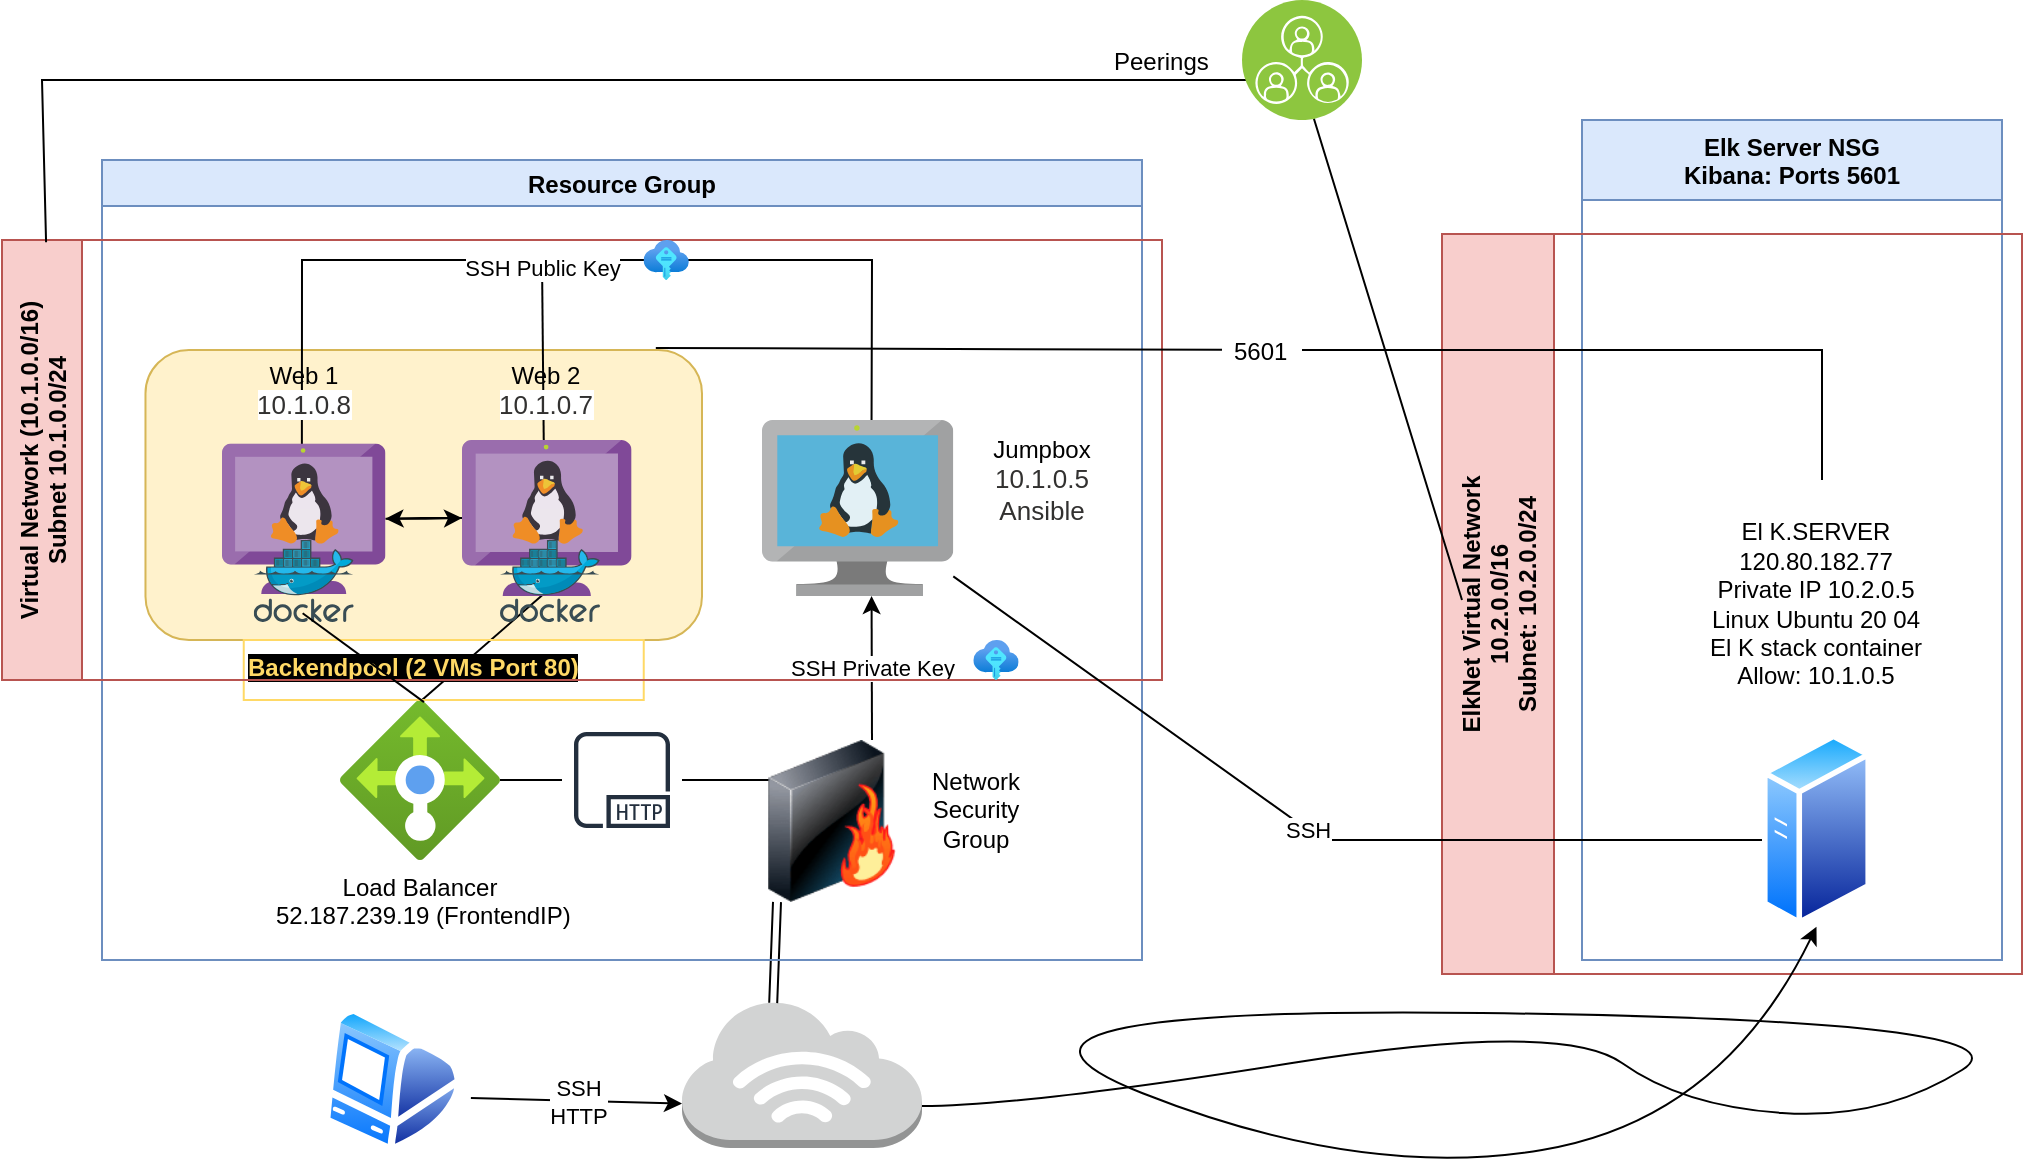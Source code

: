 <mxfile version="17.4.2" type="device"><diagram id="fv3-f9JxJ5rV30G--ZAc" name="Page-1"><mxGraphModel dx="1106" dy="782" grid="1" gridSize="10" guides="1" tooltips="1" connect="1" arrows="1" fold="1" page="1" pageScale="1" pageWidth="1100" pageHeight="850" background="#FFFFFF" math="0" shadow="0"><root><mxCell id="0"/><mxCell id="1" parent="0"/><mxCell id="eGXNOhGfmW83oCDnB_Ya-34" value="" style="rounded=1;whiteSpace=wrap;html=1;fillColor=#fff2cc;strokeColor=#d6b656;" parent="1" vertex="1"><mxGeometry x="121.74" y="185" width="278.26" height="145" as="geometry"/></mxCell><mxCell id="eGXNOhGfmW83oCDnB_Ya-1" value="" style="outlineConnect=0;dashed=0;verticalLabelPosition=bottom;verticalAlign=top;align=center;html=1;shape=mxgraph.aws3.internet_3;fillColor=#D2D3D3;gradientColor=none;" parent="1" vertex="1"><mxGeometry x="390" y="510" width="120" height="74" as="geometry"/></mxCell><mxCell id="eGXNOhGfmW83oCDnB_Ya-2" value="" style="aspect=fixed;perimeter=ellipsePerimeter;html=1;align=center;shadow=0;dashed=0;spacingTop=3;image;image=img/lib/active_directory/mac_client.svg;" parent="1" vertex="1"><mxGeometry x="210.44" y="513" width="69.56" height="74" as="geometry"/></mxCell><mxCell id="eGXNOhGfmW83oCDnB_Ya-3" value="" style="endArrow=classic;html=1;rounded=0;exitX=1.064;exitY=0.622;exitDx=0;exitDy=0;entryX=0;entryY=0.7;entryDx=0;entryDy=0;entryPerimeter=0;exitPerimeter=0;" parent="1" source="eGXNOhGfmW83oCDnB_Ya-2" target="eGXNOhGfmW83oCDnB_Ya-1" edge="1"><mxGeometry relative="1" as="geometry"><mxPoint x="340" y="400" as="sourcePoint"/><mxPoint x="450" y="590" as="targetPoint"/></mxGeometry></mxCell><mxCell id="eGXNOhGfmW83oCDnB_Ya-4" value="SSH&lt;br&gt;HTTP" style="edgeLabel;resizable=0;html=1;align=center;verticalAlign=middle;" parent="eGXNOhGfmW83oCDnB_Ya-3" connectable="0" vertex="1"><mxGeometry relative="1" as="geometry"/></mxCell><mxCell id="eGXNOhGfmW83oCDnB_Ya-8" value="" style="aspect=fixed;html=1;points=[];align=center;image;fontSize=12;image=img/lib/azure2/networking/Load_Balancers.svg;" parent="1" vertex="1"><mxGeometry x="219" y="360" width="80" height="80" as="geometry"/></mxCell><mxCell id="eGXNOhGfmW83oCDnB_Ya-12" value="" style="sketch=0;aspect=fixed;html=1;points=[];align=center;image;fontSize=12;image=img/lib/mscae/VM_Linux.svg;" parent="1" vertex="1"><mxGeometry x="430" y="220" width="95.65" height="88" as="geometry"/></mxCell><mxCell id="eGXNOhGfmW83oCDnB_Ya-24" value="" style="edgeStyle=orthogonalEdgeStyle;rounded=0;orthogonalLoop=1;jettySize=auto;html=1;" parent="1" source="eGXNOhGfmW83oCDnB_Ya-13" target="eGXNOhGfmW83oCDnB_Ya-14" edge="1"><mxGeometry relative="1" as="geometry"/></mxCell><mxCell id="eGXNOhGfmW83oCDnB_Ya-15" value="" style="shape=link;html=1;rounded=0;entryX=0.38;entryY=0.02;entryDx=0;entryDy=0;entryPerimeter=0;exitX=0.25;exitY=1;exitDx=0;exitDy=0;" parent="1" source="eGXNOhGfmW83oCDnB_Ya-7" target="eGXNOhGfmW83oCDnB_Ya-1" edge="1"><mxGeometry width="100" relative="1" as="geometry"><mxPoint x="240" y="400" as="sourcePoint"/><mxPoint x="340" y="400" as="targetPoint"/></mxGeometry></mxCell><mxCell id="eGXNOhGfmW83oCDnB_Ya-16" value="" style="endArrow=none;html=1;rounded=0;" parent="1" source="eGXNOhGfmW83oCDnB_Ya-8" edge="1"><mxGeometry width="50" height="50" relative="1" as="geometry"><mxPoint x="270" y="430" as="sourcePoint"/><mxPoint x="460" y="400" as="targetPoint"/></mxGeometry></mxCell><mxCell id="eGXNOhGfmW83oCDnB_Ya-7" value="" style="image;html=1;image=img/lib/clip_art/networking/Firewall-page1_128x128.png" parent="1" vertex="1"><mxGeometry x="410" y="380" width="110" height="81" as="geometry"/></mxCell><mxCell id="eGXNOhGfmW83oCDnB_Ya-18" value="" style="endArrow=none;html=1;rounded=0;entryX=0.489;entryY=0.894;entryDx=0;entryDy=0;entryPerimeter=0;exitX=0.525;exitY=0.013;exitDx=0;exitDy=0;exitPerimeter=0;startArrow=none;" parent="1" source="eGXNOhGfmW83oCDnB_Ya-53" target="eGXNOhGfmW83oCDnB_Ya-14" edge="1"><mxGeometry width="50" height="50" relative="1" as="geometry"><mxPoint x="160" y="350" as="sourcePoint"/><mxPoint x="320" y="380" as="targetPoint"/></mxGeometry></mxCell><mxCell id="eGXNOhGfmW83oCDnB_Ya-19" value="" style="endArrow=none;html=1;rounded=0;entryX=0.495;entryY=0.974;entryDx=0;entryDy=0;entryPerimeter=0;" parent="1" target="eGXNOhGfmW83oCDnB_Ya-13" edge="1"><mxGeometry width="50" height="50" relative="1" as="geometry"><mxPoint x="260" y="360" as="sourcePoint"/><mxPoint x="320" y="380" as="targetPoint"/></mxGeometry></mxCell><mxCell id="eGXNOhGfmW83oCDnB_Ya-23" value="" style="edgeStyle=orthogonalEdgeStyle;rounded=0;orthogonalLoop=1;jettySize=auto;html=1;" parent="1" source="eGXNOhGfmW83oCDnB_Ya-14" target="eGXNOhGfmW83oCDnB_Ya-13" edge="1"><mxGeometry relative="1" as="geometry"/></mxCell><mxCell id="eGXNOhGfmW83oCDnB_Ya-20" value="" style="endArrow=classic;html=1;rounded=0;" parent="1" edge="1"><mxGeometry relative="1" as="geometry"><mxPoint x="485" y="380" as="sourcePoint"/><mxPoint x="484.78" y="308" as="targetPoint"/></mxGeometry></mxCell><mxCell id="eGXNOhGfmW83oCDnB_Ya-21" value="SSH Private Key" style="edgeLabel;resizable=0;html=1;align=center;verticalAlign=middle;" parent="eGXNOhGfmW83oCDnB_Ya-20" connectable="0" vertex="1"><mxGeometry relative="1" as="geometry"/></mxCell><mxCell id="eGXNOhGfmW83oCDnB_Ya-32" value="Load Balancer&lt;br&gt;&amp;nbsp;52.187.239.19 (FrontendIP)" style="text;whiteSpace=wrap;html=1;align=center;" parent="1" vertex="1"><mxGeometry x="154" y="440" width="210" height="30" as="geometry"/></mxCell><mxCell id="eGXNOhGfmW83oCDnB_Ya-37" value="&lt;font color=&quot;#ffd966&quot;&gt;&lt;b style=&quot;background-color: rgb(0 , 0 , 0)&quot;&gt;Backendpool (2 VMs Port 80)&lt;/b&gt;&lt;/font&gt;" style="text;whiteSpace=wrap;html=1;fillColor=none;strokeColor=#FFD966;" parent="1" vertex="1"><mxGeometry x="170.87" y="330" width="200" height="30" as="geometry"/></mxCell><mxCell id="eGXNOhGfmW83oCDnB_Ya-40" value="" style="endArrow=none;html=1;rounded=0;entryX=0.281;entryY=0.379;entryDx=0;entryDy=0;entryPerimeter=0;" parent="1" target="eGXNOhGfmW83oCDnB_Ya-34" edge="1"><mxGeometry width="50" height="50" relative="1" as="geometry"><mxPoint x="484.78" y="220" as="sourcePoint"/><mxPoint x="200" y="140" as="targetPoint"/><Array as="points"><mxPoint x="485" y="140"/><mxPoint x="200" y="140"/></Array></mxGeometry></mxCell><mxCell id="eGXNOhGfmW83oCDnB_Ya-41" value="" style="endArrow=none;html=1;rounded=0;" parent="1" edge="1"><mxGeometry width="50" height="50" relative="1" as="geometry"><mxPoint x="320.87" y="230" as="sourcePoint"/><mxPoint x="320" y="140" as="targetPoint"/></mxGeometry></mxCell><mxCell id="eGXNOhGfmW83oCDnB_Ya-14" value="" style="sketch=0;aspect=fixed;html=1;points=[];align=center;image;fontSize=12;image=img/lib/mscae/VM_Linux_Non_Azure.svg;" parent="1" vertex="1"><mxGeometry x="160" y="231.8" width="81.74" height="75.2" as="geometry"/></mxCell><mxCell id="eGXNOhGfmW83oCDnB_Ya-13" value="" style="sketch=0;aspect=fixed;html=1;points=[];align=center;image;fontSize=12;image=img/lib/mscae/VM_Linux_Non_Azure.svg;" parent="1" vertex="1"><mxGeometry x="280" y="230" width="84.78" height="78" as="geometry"/></mxCell><mxCell id="eGXNOhGfmW83oCDnB_Ya-42" value="Jumpbox&lt;br&gt;&lt;span style=&quot;color: rgb(50 , 49 , 48) ; font-family: &amp;#34;az_ea_font&amp;#34; , &amp;#34;segoe ui&amp;#34; , &amp;#34;az_font&amp;#34; , , , &amp;#34;system-ui&amp;#34; , &amp;#34;roboto&amp;#34; , &amp;#34;oxygen&amp;#34; , &amp;#34;ubuntu&amp;#34; , &amp;#34;cantarell&amp;#34; , &amp;#34;open sans&amp;#34; , &amp;#34;helvetica neue&amp;#34; , sans-serif ; font-size: 13px ; background-color: rgb(255 , 255 , 255)&quot;&gt;10.1.0.5&lt;br&gt;Ansible&lt;br&gt;&lt;/span&gt;" style="text;html=1;strokeColor=none;fillColor=none;align=center;verticalAlign=middle;whiteSpace=wrap;rounded=0;" parent="1" vertex="1"><mxGeometry x="530" y="220" width="80" height="60" as="geometry"/></mxCell><mxCell id="eGXNOhGfmW83oCDnB_Ya-48" value="Resource Group" style="swimlane;fillColor=#dae8fc;strokeColor=#6c8ebf;" parent="1" vertex="1"><mxGeometry x="100" y="90" width="520" height="400" as="geometry"/></mxCell><mxCell id="eGXNOhGfmW83oCDnB_Ya-50" value="Network Security Group" style="text;html=1;strokeColor=none;fillColor=none;align=center;verticalAlign=middle;whiteSpace=wrap;rounded=0;" parent="eGXNOhGfmW83oCDnB_Ya-48" vertex="1"><mxGeometry x="406.99" y="310" width="60" height="30" as="geometry"/></mxCell><mxCell id="eGXNOhGfmW83oCDnB_Ya-55" value="" style="sketch=0;outlineConnect=0;fontColor=#232F3E;gradientColor=none;strokeColor=#232F3E;fillColor=#ffffff;dashed=0;verticalLabelPosition=bottom;verticalAlign=top;align=center;html=1;fontSize=12;fontStyle=0;aspect=fixed;shape=mxgraph.aws4.resourceIcon;resIcon=mxgraph.aws4.http_protocol;" parent="eGXNOhGfmW83oCDnB_Ya-48" vertex="1"><mxGeometry x="230" y="280" width="60" height="60" as="geometry"/></mxCell><mxCell id="eGXNOhGfmW83oCDnB_Ya-49" value="Virtual Network (10.1.0.0/16)&#10;Subnet 10.1.0.0/24" style="swimlane;horizontal=0;fillColor=#f8cecc;startSize=40;strokeColor=#b85450;" parent="1" vertex="1"><mxGeometry x="50" y="130" width="580" height="220" as="geometry"/></mxCell><mxCell id="eGXNOhGfmW83oCDnB_Ya-38" value="" style="aspect=fixed;html=1;points=[];align=center;image;fontSize=12;image=img/lib/azure2/other/SSH_Keys.svg;fillColor=none;" parent="eGXNOhGfmW83oCDnB_Ya-49" vertex="1"><mxGeometry x="485.65" y="200" width="22.67" height="20" as="geometry"/></mxCell><mxCell id="eGXNOhGfmW83oCDnB_Ya-58" value="SSH Public&amp;nbsp;Key" style="edgeLabel;resizable=0;html=1;align=center;verticalAlign=middle;" parent="eGXNOhGfmW83oCDnB_Ya-49" connectable="0" vertex="1"><mxGeometry x="270.0" y="14.0" as="geometry"/></mxCell><mxCell id="eGXNOhGfmW83oCDnB_Ya-59" value="" style="aspect=fixed;html=1;points=[];align=center;image;fontSize=12;image=img/lib/azure2/other/SSH_Keys.svg;fillColor=none;" parent="eGXNOhGfmW83oCDnB_Ya-49" vertex="1"><mxGeometry x="320.76" width="22.67" height="20" as="geometry"/></mxCell><mxCell id="eGXNOhGfmW83oCDnB_Ya-31" value="Web 2&lt;br class=&quot;Apple-interchange-newline&quot;&gt;&lt;span style=&quot;color: rgb(50 , 49 , 48) ; font-family: &amp;#34;az_ea_font&amp;#34; , &amp;#34;segoe ui&amp;#34; , &amp;#34;az_font&amp;#34; , , , &amp;#34;system-ui&amp;#34; , &amp;#34;roboto&amp;#34; , &amp;#34;oxygen&amp;#34; , &amp;#34;ubuntu&amp;#34; , &amp;#34;cantarell&amp;#34; , &amp;#34;open sans&amp;#34; , &amp;#34;helvetica neue&amp;#34; , sans-serif ; font-size: 13px ; background-color: rgb(255 , 255 , 255)&quot;&gt;10.1.0.7&lt;/span&gt;" style="text;html=1;strokeColor=none;fillColor=none;align=center;verticalAlign=middle;whiteSpace=wrap;rounded=0;" parent="eGXNOhGfmW83oCDnB_Ya-49" vertex="1"><mxGeometry x="242.39" y="60" width="60" height="30" as="geometry"/></mxCell><mxCell id="eGXNOhGfmW83oCDnB_Ya-30" value="Web 1&lt;br class=&quot;Apple-interchange-newline&quot;&gt;&lt;span style=&quot;color: rgb(50 , 49 , 48) ; font-family: &amp;#34;az_ea_font&amp;#34; , &amp;#34;segoe ui&amp;#34; , &amp;#34;az_font&amp;#34; , , , &amp;#34;system-ui&amp;#34; , &amp;#34;roboto&amp;#34; , &amp;#34;oxygen&amp;#34; , &amp;#34;ubuntu&amp;#34; , &amp;#34;cantarell&amp;#34; , &amp;#34;open sans&amp;#34; , &amp;#34;helvetica neue&amp;#34; , sans-serif ; font-size: 13px ; background-color: rgb(255 , 255 , 255)&quot;&gt;10.1.0.8&lt;/span&gt;" style="text;html=1;strokeColor=none;fillColor=none;align=center;verticalAlign=middle;whiteSpace=wrap;rounded=0;" parent="eGXNOhGfmW83oCDnB_Ya-49" vertex="1"><mxGeometry x="120.87" y="60" width="60" height="30" as="geometry"/></mxCell><mxCell id="eGXNOhGfmW83oCDnB_Ya-57" value="" style="sketch=0;aspect=fixed;html=1;points=[];align=center;image;fontSize=12;image=img/lib/mscae/Docker.svg;fillColor=none;" parent="1" vertex="1"><mxGeometry x="299" y="280" width="50" height="41" as="geometry"/></mxCell><mxCell id="eGXNOhGfmW83oCDnB_Ya-53" value="" style="sketch=0;aspect=fixed;html=1;points=[];align=center;image;fontSize=12;image=img/lib/mscae/Docker.svg;fillColor=none;" parent="1" vertex="1"><mxGeometry x="175.87" y="280" width="50" height="41" as="geometry"/></mxCell><mxCell id="eGXNOhGfmW83oCDnB_Ya-60" value="" style="endArrow=none;html=1;rounded=0;entryX=0.489;entryY=0.894;entryDx=0;entryDy=0;entryPerimeter=0;exitX=0.525;exitY=0.013;exitDx=0;exitDy=0;exitPerimeter=0;" parent="1" source="eGXNOhGfmW83oCDnB_Ya-8" target="eGXNOhGfmW83oCDnB_Ya-53" edge="1"><mxGeometry width="50" height="50" relative="1" as="geometry"><mxPoint x="261" y="361.04" as="sourcePoint"/><mxPoint x="199.971" y="299.029" as="targetPoint"/></mxGeometry></mxCell><mxCell id="4SGdkeozj8kwUAMN3NO3-3" value="Elk Server NSG&#10;Kibana: Ports 5601" style="swimlane;fillColor=#dae8fc;strokeColor=#6c8ebf;startSize=40;" vertex="1" parent="1"><mxGeometry x="840" y="70" width="210" height="420" as="geometry"/></mxCell><mxCell id="4SGdkeozj8kwUAMN3NO3-12" value="ElkNet Virtual Network &#10;10.2.0.0/16&#10;Subnet: 10.2.0.0/24" style="swimlane;horizontal=0;startSize=56;fillColor=#f8cecc;strokeColor=#b85450;" vertex="1" parent="1"><mxGeometry x="770" y="127" width="290" height="370" as="geometry"/></mxCell><mxCell id="4SGdkeozj8kwUAMN3NO3-1" value="" style="aspect=fixed;perimeter=ellipsePerimeter;html=1;align=center;shadow=0;dashed=0;spacingTop=3;image;image=img/lib/active_directory/generic_server.svg;" vertex="1" parent="4SGdkeozj8kwUAMN3NO3-12"><mxGeometry x="160" y="249" width="54.5" height="97.32" as="geometry"/></mxCell><mxCell id="4SGdkeozj8kwUAMN3NO3-21" value="&lt;div&gt;El K.SERVER&lt;/div&gt;&lt;div&gt;120.80.182.77&lt;/div&gt;&lt;div&gt;Private IP 10.2.0.5&lt;/div&gt;&lt;div&gt;Linux Ubuntu 20 04&lt;/div&gt;&lt;div&gt;El K stack container&lt;/div&gt;&lt;div&gt;Allow: 10.1.0.5&lt;/div&gt;" style="text;html=1;strokeColor=none;fillColor=none;align=center;verticalAlign=middle;whiteSpace=wrap;rounded=0;" vertex="1" parent="4SGdkeozj8kwUAMN3NO3-12"><mxGeometry x="117.25" y="170" width="140" height="30" as="geometry"/></mxCell><mxCell id="4SGdkeozj8kwUAMN3NO3-23" value="5601" style="text;strokeColor=none;fillColor=none;align=left;verticalAlign=middle;spacingLeft=4;spacingRight=4;overflow=hidden;points=[[0,0.5],[1,0.5]];portConstraint=eastwest;rotatable=0;" vertex="1" parent="4SGdkeozj8kwUAMN3NO3-12"><mxGeometry x="-110" y="43" width="40" height="30" as="geometry"/></mxCell><mxCell id="4SGdkeozj8kwUAMN3NO3-24" value="" style="endArrow=none;html=1;rounded=0;entryX=1;entryY=0.5;entryDx=0;entryDy=0;" edge="1" parent="4SGdkeozj8kwUAMN3NO3-12" target="4SGdkeozj8kwUAMN3NO3-23"><mxGeometry width="50" height="50" relative="1" as="geometry"><mxPoint x="190" y="123" as="sourcePoint"/><mxPoint x="376.904" y="183.985" as="targetPoint"/><Array as="points"><mxPoint x="190" y="58"/></Array></mxGeometry></mxCell><mxCell id="4SGdkeozj8kwUAMN3NO3-14" value="" style="endArrow=none;html=1;rounded=0;" edge="1" parent="1"><mxGeometry width="50" height="50" relative="1" as="geometry"><mxPoint x="100" y="50" as="sourcePoint"/><mxPoint x="780" y="310" as="targetPoint"/><Array as="points"><mxPoint x="700" y="50"/></Array></mxGeometry></mxCell><mxCell id="4SGdkeozj8kwUAMN3NO3-13" value="" style="aspect=fixed;perimeter=ellipsePerimeter;html=1;align=center;shadow=0;dashed=0;fontColor=#4277BB;labelBackgroundColor=#ffffff;fontSize=12;spacingTop=3;image;image=img/lib/ibm/infrastructure/peer_services.svg;" vertex="1" parent="1"><mxGeometry x="670" y="10" width="60" height="60" as="geometry"/></mxCell><mxCell id="4SGdkeozj8kwUAMN3NO3-15" value="" style="endArrow=none;html=1;rounded=0;exitX=0.038;exitY=0.005;exitDx=0;exitDy=0;exitPerimeter=0;" edge="1" parent="1" source="eGXNOhGfmW83oCDnB_Ya-49"><mxGeometry width="50" height="50" relative="1" as="geometry"><mxPoint x="570" y="400" as="sourcePoint"/><mxPoint x="110" y="50" as="targetPoint"/><Array as="points"><mxPoint x="70" y="50"/></Array></mxGeometry></mxCell><mxCell id="4SGdkeozj8kwUAMN3NO3-16" value="Peerings" style="text;strokeColor=none;fillColor=none;align=left;verticalAlign=middle;spacingLeft=4;spacingRight=4;overflow=hidden;points=[[0,0.5],[1,0.5]];portConstraint=eastwest;rotatable=0;" vertex="1" parent="1"><mxGeometry x="600" y="25" width="80" height="30" as="geometry"/></mxCell><mxCell id="4SGdkeozj8kwUAMN3NO3-17" value="" style="curved=1;endArrow=classic;html=1;rounded=0;entryX=0.5;entryY=1;entryDx=0;entryDy=0;" edge="1" parent="1" target="4SGdkeozj8kwUAMN3NO3-1"><mxGeometry width="50" height="50" relative="1" as="geometry"><mxPoint x="510" y="563" as="sourcePoint"/><mxPoint x="560" y="513" as="targetPoint"/><Array as="points"><mxPoint x="560" y="563"/><mxPoint x="830" y="520"/><mxPoint x="890" y="563"/><mxPoint x="990" y="570"/><mxPoint x="1070" y="520"/><mxPoint x="510" y="513"/><mxPoint x="730" y="600"/><mxPoint x="910" y="570"/></Array></mxGeometry></mxCell><mxCell id="4SGdkeozj8kwUAMN3NO3-18" value="" style="endArrow=none;html=1;rounded=0;" edge="1" parent="1" target="eGXNOhGfmW83oCDnB_Ya-12"><mxGeometry width="50" height="50" relative="1" as="geometry"><mxPoint x="930" y="430" as="sourcePoint"/><mxPoint x="620" y="350" as="targetPoint"/><Array as="points"><mxPoint x="710" y="430"/></Array></mxGeometry></mxCell><mxCell id="4SGdkeozj8kwUAMN3NO3-19" value="&lt;span style=&quot;color: rgb(0 , 0 , 0) ; font-family: &amp;#34;helvetica&amp;#34; ; font-size: 11px ; font-style: normal ; font-weight: 400 ; letter-spacing: normal ; text-align: center ; text-indent: 0px ; text-transform: none ; word-spacing: 0px ; background-color: rgb(255 , 255 , 255) ; display: inline ; float: none&quot;&gt;SSH&lt;/span&gt;" style="text;whiteSpace=wrap;html=1;" vertex="1" parent="1"><mxGeometry x="690" y="411" width="50" height="50" as="geometry"/></mxCell><mxCell id="4SGdkeozj8kwUAMN3NO3-20" value="" style="endArrow=none;html=1;rounded=0;entryX=0.917;entryY=-0.007;entryDx=0;entryDy=0;entryPerimeter=0;startArrow=none;" edge="1" parent="1" source="4SGdkeozj8kwUAMN3NO3-23" target="eGXNOhGfmW83oCDnB_Ya-34"><mxGeometry width="50" height="50" relative="1" as="geometry"><mxPoint x="970" y="371" as="sourcePoint"/><mxPoint x="1020" y="321" as="targetPoint"/><Array as="points"/></mxGeometry></mxCell></root></mxGraphModel></diagram></mxfile>
